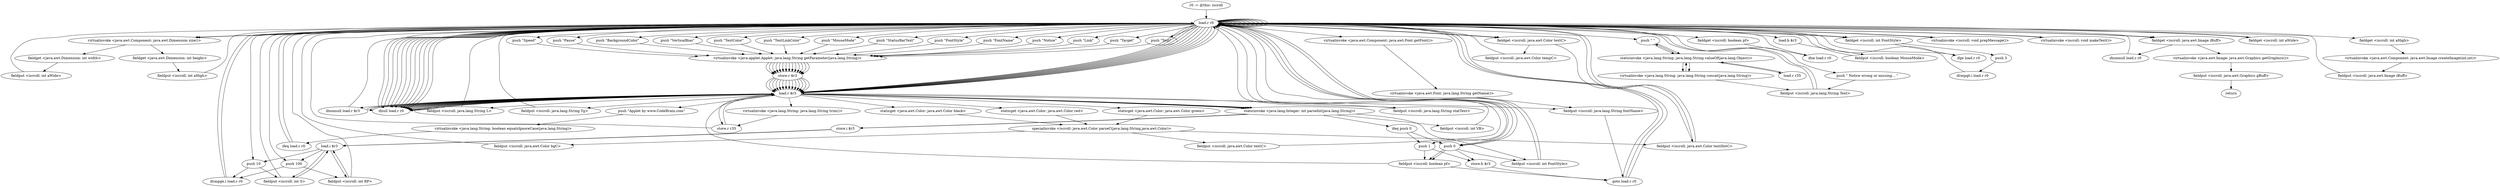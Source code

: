 digraph "" {
    "r0 := @this: iscroll"
    "load.r r0"
    "r0 := @this: iscroll"->"load.r r0";
    "load.r r0"->"load.r r0";
    "virtualinvoke <java.awt.Component: java.awt.Dimension size()>"
    "load.r r0"->"virtualinvoke <java.awt.Component: java.awt.Dimension size()>";
    "fieldget <java.awt.Dimension: int width>"
    "virtualinvoke <java.awt.Component: java.awt.Dimension size()>"->"fieldget <java.awt.Dimension: int width>";
    "fieldput <iscroll: int aWide>"
    "fieldget <java.awt.Dimension: int width>"->"fieldput <iscroll: int aWide>";
    "fieldput <iscroll: int aWide>"->"load.r r0";
    "load.r r0"->"load.r r0";
    "load.r r0"->"virtualinvoke <java.awt.Component: java.awt.Dimension size()>";
    "fieldget <java.awt.Dimension: int height>"
    "virtualinvoke <java.awt.Component: java.awt.Dimension size()>"->"fieldget <java.awt.Dimension: int height>";
    "fieldput <iscroll: int aHigh>"
    "fieldget <java.awt.Dimension: int height>"->"fieldput <iscroll: int aHigh>";
    "fieldput <iscroll: int aHigh>"->"load.r r0";
    "push \"Notice\""
    "load.r r0"->"push \"Notice\"";
    "virtualinvoke <java.applet.Applet: java.lang.String getParameter(java.lang.String)>"
    "push \"Notice\""->"virtualinvoke <java.applet.Applet: java.lang.String getParameter(java.lang.String)>";
    "store.r $r3"
    "virtualinvoke <java.applet.Applet: java.lang.String getParameter(java.lang.String)>"->"store.r $r3";
    "load.r $r3"
    "store.r $r3"->"load.r $r3";
    "ifnonnull load.r $r3"
    "load.r $r3"->"ifnonnull load.r $r3";
    "ifnonnull load.r $r3"->"load.r r0";
    "push 0"
    "load.r r0"->"push 0";
    "fieldput <iscroll: boolean pf>"
    "push 0"->"fieldput <iscroll: boolean pf>";
    "fieldput <iscroll: boolean pf>"->"load.r $r3";
    "ifnull load.r r0"
    "load.r $r3"->"ifnull load.r r0";
    "ifnull load.r r0"->"load.r $r3";
    "push \"Applet by www.CodeBrain.com\""
    "load.r $r3"->"push \"Applet by www.CodeBrain.com\"";
    "virtualinvoke <java.lang.String: boolean equalsIgnoreCase(java.lang.String)>"
    "push \"Applet by www.CodeBrain.com\""->"virtualinvoke <java.lang.String: boolean equalsIgnoreCase(java.lang.String)>";
    "ifeq load.r r0"
    "virtualinvoke <java.lang.String: boolean equalsIgnoreCase(java.lang.String)>"->"ifeq load.r r0";
    "ifeq load.r r0"->"load.r r0";
    "push 1"
    "load.r r0"->"push 1";
    "push 1"->"fieldput <iscroll: boolean pf>";
    "goto load.r r0"
    "fieldput <iscroll: boolean pf>"->"goto load.r r0";
    "goto load.r r0"->"load.r r0";
    "push \"Link\""
    "load.r r0"->"push \"Link\"";
    "push \"Link\""->"virtualinvoke <java.applet.Applet: java.lang.String getParameter(java.lang.String)>";
    "virtualinvoke <java.applet.Applet: java.lang.String getParameter(java.lang.String)>"->"store.r $r3";
    "store.r $r3"->"load.r $r3";
    "load.r $r3"->"ifnull load.r r0";
    "ifnull load.r r0"->"load.r r0";
    "load.r r0"->"load.r $r3";
    "fieldput <iscroll: java.lang.String L>"
    "load.r $r3"->"fieldput <iscroll: java.lang.String L>";
    "fieldput <iscroll: java.lang.String L>"->"load.r r0";
    "push \"Target\""
    "load.r r0"->"push \"Target\"";
    "push \"Target\""->"virtualinvoke <java.applet.Applet: java.lang.String getParameter(java.lang.String)>";
    "virtualinvoke <java.applet.Applet: java.lang.String getParameter(java.lang.String)>"->"store.r $r3";
    "store.r $r3"->"load.r $r3";
    "load.r $r3"->"ifnull load.r r0";
    "ifnull load.r r0"->"load.r r0";
    "load.r r0"->"load.r $r3";
    "fieldput <iscroll: java.lang.String Tg>"
    "load.r $r3"->"fieldput <iscroll: java.lang.String Tg>";
    "fieldput <iscroll: java.lang.String Tg>"->"load.r r0";
    "push \"Text\""
    "load.r r0"->"push \"Text\"";
    "push \"Text\""->"virtualinvoke <java.applet.Applet: java.lang.String getParameter(java.lang.String)>";
    "virtualinvoke <java.applet.Applet: java.lang.String getParameter(java.lang.String)>"->"store.r $r3";
    "store.r $r3"->"load.r $r3";
    "store.r r35"
    "load.r $r3"->"store.r r35";
    "store.r r35"->"load.r $r3";
    "load.r $r3"->"ifnull load.r r0";
    "ifnull load.r r0"->"load.r $r3";
    "virtualinvoke <java.lang.String: java.lang.String trim()>"
    "load.r $r3"->"virtualinvoke <java.lang.String: java.lang.String trim()>";
    "virtualinvoke <java.lang.String: java.lang.String trim()>"->"store.r r35";
    "store.r r35"->"load.r r0";
    "push \" \""
    "load.r r0"->"push \" \"";
    "staticinvoke <java.lang.String: java.lang.String valueOf(java.lang.Object)>"
    "push \" \""->"staticinvoke <java.lang.String: java.lang.String valueOf(java.lang.Object)>";
    "load.r r35"
    "staticinvoke <java.lang.String: java.lang.String valueOf(java.lang.Object)>"->"load.r r35";
    "load.r r35"->"staticinvoke <java.lang.String: java.lang.String valueOf(java.lang.Object)>";
    "virtualinvoke <java.lang.String: java.lang.String concat(java.lang.String)>"
    "staticinvoke <java.lang.String: java.lang.String valueOf(java.lang.Object)>"->"virtualinvoke <java.lang.String: java.lang.String concat(java.lang.String)>";
    "virtualinvoke <java.lang.String: java.lang.String concat(java.lang.String)>"->"staticinvoke <java.lang.String: java.lang.String valueOf(java.lang.Object)>";
    "staticinvoke <java.lang.String: java.lang.String valueOf(java.lang.Object)>"->"push \" \"";
    "push \" \""->"staticinvoke <java.lang.String: java.lang.String valueOf(java.lang.Object)>";
    "staticinvoke <java.lang.String: java.lang.String valueOf(java.lang.Object)>"->"virtualinvoke <java.lang.String: java.lang.String concat(java.lang.String)>";
    "fieldput <iscroll: java.lang.String Text>"
    "virtualinvoke <java.lang.String: java.lang.String concat(java.lang.String)>"->"fieldput <iscroll: java.lang.String Text>";
    "fieldput <iscroll: java.lang.String Text>"->"load.r r0";
    "fieldget <iscroll: boolean pf>"
    "load.r r0"->"fieldget <iscroll: boolean pf>";
    "ifne load.r r0"
    "fieldget <iscroll: boolean pf>"->"ifne load.r r0";
    "ifne load.r r0"->"load.r r0";
    "push \" Notice wrong or missing... \""
    "load.r r0"->"push \" Notice wrong or missing... \"";
    "push \" Notice wrong or missing... \""->"fieldput <iscroll: java.lang.String Text>";
    "fieldput <iscroll: java.lang.String Text>"->"load.r r0";
    "push \"Speed\""
    "load.r r0"->"push \"Speed\"";
    "push \"Speed\""->"virtualinvoke <java.applet.Applet: java.lang.String getParameter(java.lang.String)>";
    "virtualinvoke <java.applet.Applet: java.lang.String getParameter(java.lang.String)>"->"store.r $r3";
    "store.r $r3"->"load.r $r3";
    "load.r $r3"->"ifnull load.r r0";
    "ifnull load.r r0"->"load.r r0";
    "load.r r0"->"load.r $r3";
    "staticinvoke <java.lang.Integer: int parseInt(java.lang.String)>"
    "load.r $r3"->"staticinvoke <java.lang.Integer: int parseInt(java.lang.String)>";
    "store.i $r3"
    "staticinvoke <java.lang.Integer: int parseInt(java.lang.String)>"->"store.i $r3";
    "load.i $r3"
    "store.i $r3"->"load.i $r3";
    "fieldput <iscroll: int S>"
    "load.i $r3"->"fieldput <iscroll: int S>";
    "fieldput <iscroll: int S>"->"load.i $r3";
    "push 10"
    "load.i $r3"->"push 10";
    "ifcmpge.i load.r r0"
    "push 10"->"ifcmpge.i load.r r0";
    "ifcmpge.i load.r r0"->"load.r r0";
    "load.r r0"->"push 10";
    "push 10"->"fieldput <iscroll: int S>";
    "fieldput <iscroll: int S>"->"load.r r0";
    "push \"Pause\""
    "load.r r0"->"push \"Pause\"";
    "push \"Pause\""->"virtualinvoke <java.applet.Applet: java.lang.String getParameter(java.lang.String)>";
    "virtualinvoke <java.applet.Applet: java.lang.String getParameter(java.lang.String)>"->"store.r $r3";
    "store.r $r3"->"load.r $r3";
    "load.r $r3"->"ifnull load.r r0";
    "ifnull load.r r0"->"load.r r0";
    "load.r r0"->"load.r $r3";
    "load.r $r3"->"staticinvoke <java.lang.Integer: int parseInt(java.lang.String)>";
    "staticinvoke <java.lang.Integer: int parseInt(java.lang.String)>"->"store.i $r3";
    "store.i $r3"->"load.i $r3";
    "fieldput <iscroll: int RP>"
    "load.i $r3"->"fieldput <iscroll: int RP>";
    "fieldput <iscroll: int RP>"->"load.i $r3";
    "push 100"
    "load.i $r3"->"push 100";
    "push 100"->"ifcmpge.i load.r r0";
    "ifcmpge.i load.r r0"->"load.r r0";
    "load.r r0"->"push 100";
    "push 100"->"fieldput <iscroll: int RP>";
    "fieldput <iscroll: int RP>"->"load.r r0";
    "push \"BackgroundColor\""
    "load.r r0"->"push \"BackgroundColor\"";
    "push \"BackgroundColor\""->"virtualinvoke <java.applet.Applet: java.lang.String getParameter(java.lang.String)>";
    "virtualinvoke <java.applet.Applet: java.lang.String getParameter(java.lang.String)>"->"store.r $r3";
    "store.r $r3"->"load.r $r3";
    "load.r $r3"->"ifnull load.r r0";
    "ifnull load.r r0"->"load.r r0";
    "load.r r0"->"load.r r0";
    "load.r r0"->"load.r $r3";
    "staticget <java.awt.Color: java.awt.Color black>"
    "load.r $r3"->"staticget <java.awt.Color: java.awt.Color black>";
    "specialinvoke <iscroll: java.awt.Color parseC(java.lang.String,java.awt.Color)>"
    "staticget <java.awt.Color: java.awt.Color black>"->"specialinvoke <iscroll: java.awt.Color parseC(java.lang.String,java.awt.Color)>";
    "fieldput <iscroll: java.awt.Color bgC>"
    "specialinvoke <iscroll: java.awt.Color parseC(java.lang.String,java.awt.Color)>"->"fieldput <iscroll: java.awt.Color bgC>";
    "fieldput <iscroll: java.awt.Color bgC>"->"load.r r0";
    "push \"VerticalBias\""
    "load.r r0"->"push \"VerticalBias\"";
    "push \"VerticalBias\""->"virtualinvoke <java.applet.Applet: java.lang.String getParameter(java.lang.String)>";
    "virtualinvoke <java.applet.Applet: java.lang.String getParameter(java.lang.String)>"->"store.r $r3";
    "store.r $r3"->"load.r $r3";
    "load.r $r3"->"ifnull load.r r0";
    "ifnull load.r r0"->"load.r r0";
    "load.r r0"->"load.r $r3";
    "load.r $r3"->"staticinvoke <java.lang.Integer: int parseInt(java.lang.String)>";
    "fieldput <iscroll: int VB>"
    "staticinvoke <java.lang.Integer: int parseInt(java.lang.String)>"->"fieldput <iscroll: int VB>";
    "fieldput <iscroll: int VB>"->"load.r r0";
    "push \"TextColor\""
    "load.r r0"->"push \"TextColor\"";
    "push \"TextColor\""->"virtualinvoke <java.applet.Applet: java.lang.String getParameter(java.lang.String)>";
    "virtualinvoke <java.applet.Applet: java.lang.String getParameter(java.lang.String)>"->"store.r $r3";
    "store.r $r3"->"load.r $r3";
    "load.r $r3"->"ifnull load.r r0";
    "ifnull load.r r0"->"load.r r0";
    "load.r r0"->"load.r r0";
    "load.r r0"->"load.r $r3";
    "staticget <java.awt.Color: java.awt.Color red>"
    "load.r $r3"->"staticget <java.awt.Color: java.awt.Color red>";
    "staticget <java.awt.Color: java.awt.Color red>"->"specialinvoke <iscroll: java.awt.Color parseC(java.lang.String,java.awt.Color)>";
    "fieldput <iscroll: java.awt.Color textC>"
    "specialinvoke <iscroll: java.awt.Color parseC(java.lang.String,java.awt.Color)>"->"fieldput <iscroll: java.awt.Color textC>";
    "fieldput <iscroll: java.awt.Color textC>"->"load.r r0";
    "load.r r0"->"load.r r0";
    "fieldget <iscroll: java.awt.Color textC>"
    "load.r r0"->"fieldget <iscroll: java.awt.Color textC>";
    "fieldput <iscroll: java.awt.Color tempC>"
    "fieldget <iscroll: java.awt.Color textC>"->"fieldput <iscroll: java.awt.Color tempC>";
    "fieldput <iscroll: java.awt.Color tempC>"->"load.r r0";
    "load.r r0"->"load.r r0";
    "load.r r0"->"fieldget <iscroll: java.awt.Color textC>";
    "fieldput <iscroll: java.awt.Color textHotC>"
    "fieldget <iscroll: java.awt.Color textC>"->"fieldput <iscroll: java.awt.Color textHotC>";
    "fieldput <iscroll: java.awt.Color textHotC>"->"load.r r0";
    "push \"TextLinkColor\""
    "load.r r0"->"push \"TextLinkColor\"";
    "push \"TextLinkColor\""->"virtualinvoke <java.applet.Applet: java.lang.String getParameter(java.lang.String)>";
    "virtualinvoke <java.applet.Applet: java.lang.String getParameter(java.lang.String)>"->"store.r $r3";
    "store.r $r3"->"load.r $r3";
    "load.r $r3"->"ifnull load.r r0";
    "ifnull load.r r0"->"load.r r0";
    "load.r r0"->"load.r r0";
    "load.r r0"->"load.r $r3";
    "staticget <java.awt.Color: java.awt.Color green>"
    "load.r $r3"->"staticget <java.awt.Color: java.awt.Color green>";
    "staticget <java.awt.Color: java.awt.Color green>"->"specialinvoke <iscroll: java.awt.Color parseC(java.lang.String,java.awt.Color)>";
    "specialinvoke <iscroll: java.awt.Color parseC(java.lang.String,java.awt.Color)>"->"fieldput <iscroll: java.awt.Color textHotC>";
    "fieldput <iscroll: java.awt.Color textHotC>"->"load.r r0";
    "push \"MouseMode\""
    "load.r r0"->"push \"MouseMode\"";
    "push \"MouseMode\""->"virtualinvoke <java.applet.Applet: java.lang.String getParameter(java.lang.String)>";
    "virtualinvoke <java.applet.Applet: java.lang.String getParameter(java.lang.String)>"->"store.r $r3";
    "store.r $r3"->"load.r $r3";
    "load.r $r3"->"ifnull load.r r0";
    "ifnull load.r r0"->"load.r $r3";
    "load.r $r3"->"staticinvoke <java.lang.Integer: int parseInt(java.lang.String)>";
    "ifeq push 0"
    "staticinvoke <java.lang.Integer: int parseInt(java.lang.String)>"->"ifeq push 0";
    "ifeq push 0"->"push 1";
    "store.b $r3"
    "push 1"->"store.b $r3";
    "store.b $r3"->"goto load.r r0";
    "goto load.r r0"->"load.r r0";
    "load.b $r3"
    "load.r r0"->"load.b $r3";
    "fieldput <iscroll: boolean MouseMode>"
    "load.b $r3"->"fieldput <iscroll: boolean MouseMode>";
    "fieldput <iscroll: boolean MouseMode>"->"load.r r0";
    "push \"StatusBarText\""
    "load.r r0"->"push \"StatusBarText\"";
    "push \"StatusBarText\""->"virtualinvoke <java.applet.Applet: java.lang.String getParameter(java.lang.String)>";
    "virtualinvoke <java.applet.Applet: java.lang.String getParameter(java.lang.String)>"->"store.r $r3";
    "store.r $r3"->"load.r $r3";
    "load.r $r3"->"ifnull load.r r0";
    "ifnull load.r r0"->"load.r r0";
    "load.r r0"->"load.r $r3";
    "fieldput <iscroll: java.lang.String statText>"
    "load.r $r3"->"fieldput <iscroll: java.lang.String statText>";
    "fieldput <iscroll: java.lang.String statText>"->"load.r r0";
    "push \"FontStyle\""
    "load.r r0"->"push \"FontStyle\"";
    "push \"FontStyle\""->"virtualinvoke <java.applet.Applet: java.lang.String getParameter(java.lang.String)>";
    "virtualinvoke <java.applet.Applet: java.lang.String getParameter(java.lang.String)>"->"store.r $r3";
    "store.r $r3"->"load.r $r3";
    "load.r $r3"->"ifnull load.r r0";
    "ifnull load.r r0"->"load.r r0";
    "load.r r0"->"load.r $r3";
    "load.r $r3"->"staticinvoke <java.lang.Integer: int parseInt(java.lang.String)>";
    "fieldput <iscroll: int FontStyle>"
    "staticinvoke <java.lang.Integer: int parseInt(java.lang.String)>"->"fieldput <iscroll: int FontStyle>";
    "fieldput <iscroll: int FontStyle>"->"load.r r0";
    "fieldget <iscroll: int FontStyle>"
    "load.r r0"->"fieldget <iscroll: int FontStyle>";
    "push 3"
    "fieldget <iscroll: int FontStyle>"->"push 3";
    "ifcmpgt.i load.r r0"
    "push 3"->"ifcmpgt.i load.r r0";
    "ifcmpgt.i load.r r0"->"load.r r0";
    "load.r r0"->"fieldget <iscroll: int FontStyle>";
    "ifge load.r r0"
    "fieldget <iscroll: int FontStyle>"->"ifge load.r r0";
    "ifge load.r r0"->"load.r r0";
    "load.r r0"->"push 0";
    "push 0"->"fieldput <iscroll: int FontStyle>";
    "fieldput <iscroll: int FontStyle>"->"load.r r0";
    "push \"FontName\""
    "load.r r0"->"push \"FontName\"";
    "push \"FontName\""->"virtualinvoke <java.applet.Applet: java.lang.String getParameter(java.lang.String)>";
    "virtualinvoke <java.applet.Applet: java.lang.String getParameter(java.lang.String)>"->"store.r $r3";
    "store.r $r3"->"load.r $r3";
    "load.r $r3"->"ifnull load.r r0";
    "ifnull load.r r0"->"load.r r0";
    "load.r r0"->"load.r $r3";
    "fieldput <iscroll: java.lang.String fontName>"
    "load.r $r3"->"fieldput <iscroll: java.lang.String fontName>";
    "fieldput <iscroll: java.lang.String fontName>"->"goto load.r r0";
    "goto load.r r0"->"load.r r0";
    "virtualinvoke <iscroll: void prepMessage()>"
    "load.r r0"->"virtualinvoke <iscroll: void prepMessage()>";
    "virtualinvoke <iscroll: void prepMessage()>"->"load.r r0";
    "virtualinvoke <iscroll: void makeText()>"
    "load.r r0"->"virtualinvoke <iscroll: void makeText()>";
    "virtualinvoke <iscroll: void makeText()>"->"load.r r0";
    "fieldget <iscroll: java.awt.Image iBuff>"
    "load.r r0"->"fieldget <iscroll: java.awt.Image iBuff>";
    "ifnonnull load.r r0"
    "fieldget <iscroll: java.awt.Image iBuff>"->"ifnonnull load.r r0";
    "ifnonnull load.r r0"->"load.r r0";
    "load.r r0"->"load.r r0";
    "load.r r0"->"load.r r0";
    "fieldget <iscroll: int aWide>"
    "load.r r0"->"fieldget <iscroll: int aWide>";
    "fieldget <iscroll: int aWide>"->"load.r r0";
    "fieldget <iscroll: int aHigh>"
    "load.r r0"->"fieldget <iscroll: int aHigh>";
    "virtualinvoke <java.awt.Component: java.awt.Image createImage(int,int)>"
    "fieldget <iscroll: int aHigh>"->"virtualinvoke <java.awt.Component: java.awt.Image createImage(int,int)>";
    "fieldput <iscroll: java.awt.Image iBuff>"
    "virtualinvoke <java.awt.Component: java.awt.Image createImage(int,int)>"->"fieldput <iscroll: java.awt.Image iBuff>";
    "fieldput <iscroll: java.awt.Image iBuff>"->"load.r r0";
    "load.r r0"->"load.r r0";
    "load.r r0"->"fieldget <iscroll: java.awt.Image iBuff>";
    "virtualinvoke <java.awt.Image: java.awt.Graphics getGraphics()>"
    "fieldget <iscroll: java.awt.Image iBuff>"->"virtualinvoke <java.awt.Image: java.awt.Graphics getGraphics()>";
    "fieldput <iscroll: java.awt.Graphics gBuff>"
    "virtualinvoke <java.awt.Image: java.awt.Graphics getGraphics()>"->"fieldput <iscroll: java.awt.Graphics gBuff>";
    "return"
    "fieldput <iscroll: java.awt.Graphics gBuff>"->"return";
    "ifnull load.r r0"->"load.r r0";
    "load.r r0"->"load.r r0";
    "virtualinvoke <java.awt.Component: java.awt.Font getFont()>"
    "load.r r0"->"virtualinvoke <java.awt.Component: java.awt.Font getFont()>";
    "virtualinvoke <java.awt.Font: java.lang.String getName()>"
    "virtualinvoke <java.awt.Component: java.awt.Font getFont()>"->"virtualinvoke <java.awt.Font: java.lang.String getName()>";
    "virtualinvoke <java.awt.Font: java.lang.String getName()>"->"fieldput <iscroll: java.lang.String fontName>";
    "ifeq push 0"->"push 0";
    "push 0"->"store.b $r3";
    "ifeq load.r r0"->"load.r r0";
    "load.r r0"->"push 0";
    "push 0"->"fieldput <iscroll: boolean pf>";
}
